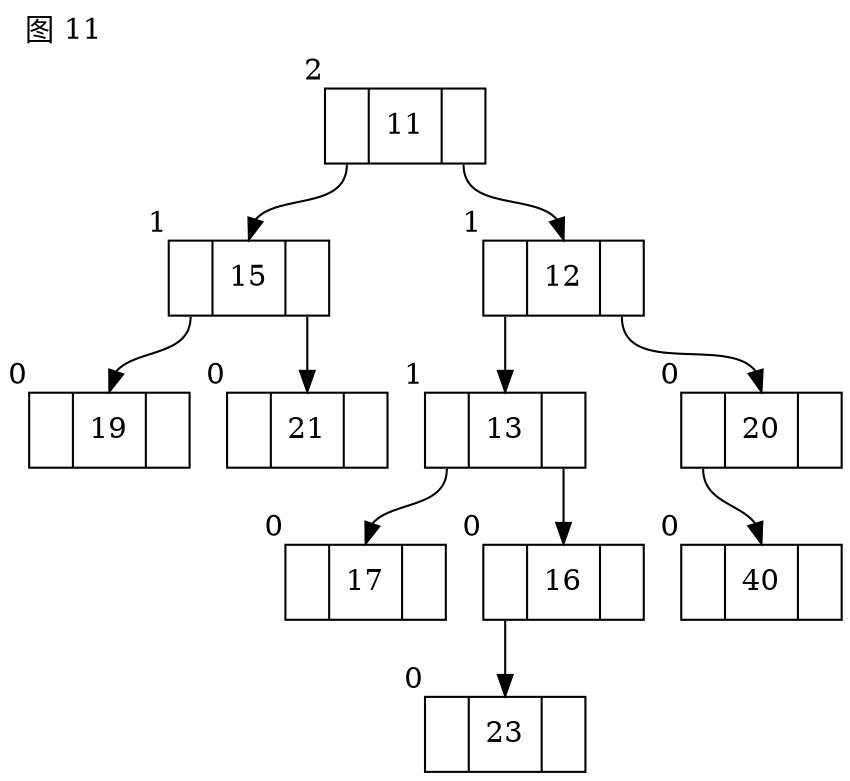 digraph g{
label="图 11";
labeljust=l;
labelloc=t;
node[shape=record];

{
label="c6";
//l1[label="A1",shape="plaintext"];
n0[label="<L> | <C> 11 | <R>", xlabel=2];
n1[label="<L> | <C> 15 | <R>", xlabel=1];
n2[label="<L> | <C> 12 | <R>", xlabel=1];
n3[label="<L> | <C> 19 | <R>", xlabel=0];
n4[label="<L> | <C> 21 | <R>", xlabel=0];
n5[label="<L> | <C> 13 | <R>", xlabel=1];
n6[label="<L> | <C> 20 | <R>", xlabel=0];
n7[label="<L> | <C> 17 | <R>", xlabel=0];
n8[label="<L> | <C> 16 | <R>", xlabel=0];
n9[label="<L> | <C> 40 | <R>", xlabel=0];
n10[label="<L> | <C> 23 | <R>", xlabel=0];

n0:L->n1:C;
n0:R->n2:C;
n1:L->n3:C;
n1:R->n4:C;
n2:L->n5:C;
n2:R->n6:C;
n5:L->n7:C;
n5:R->n8:C;
n6:L->n9:C;
n8:L->n10:C;
}

}
